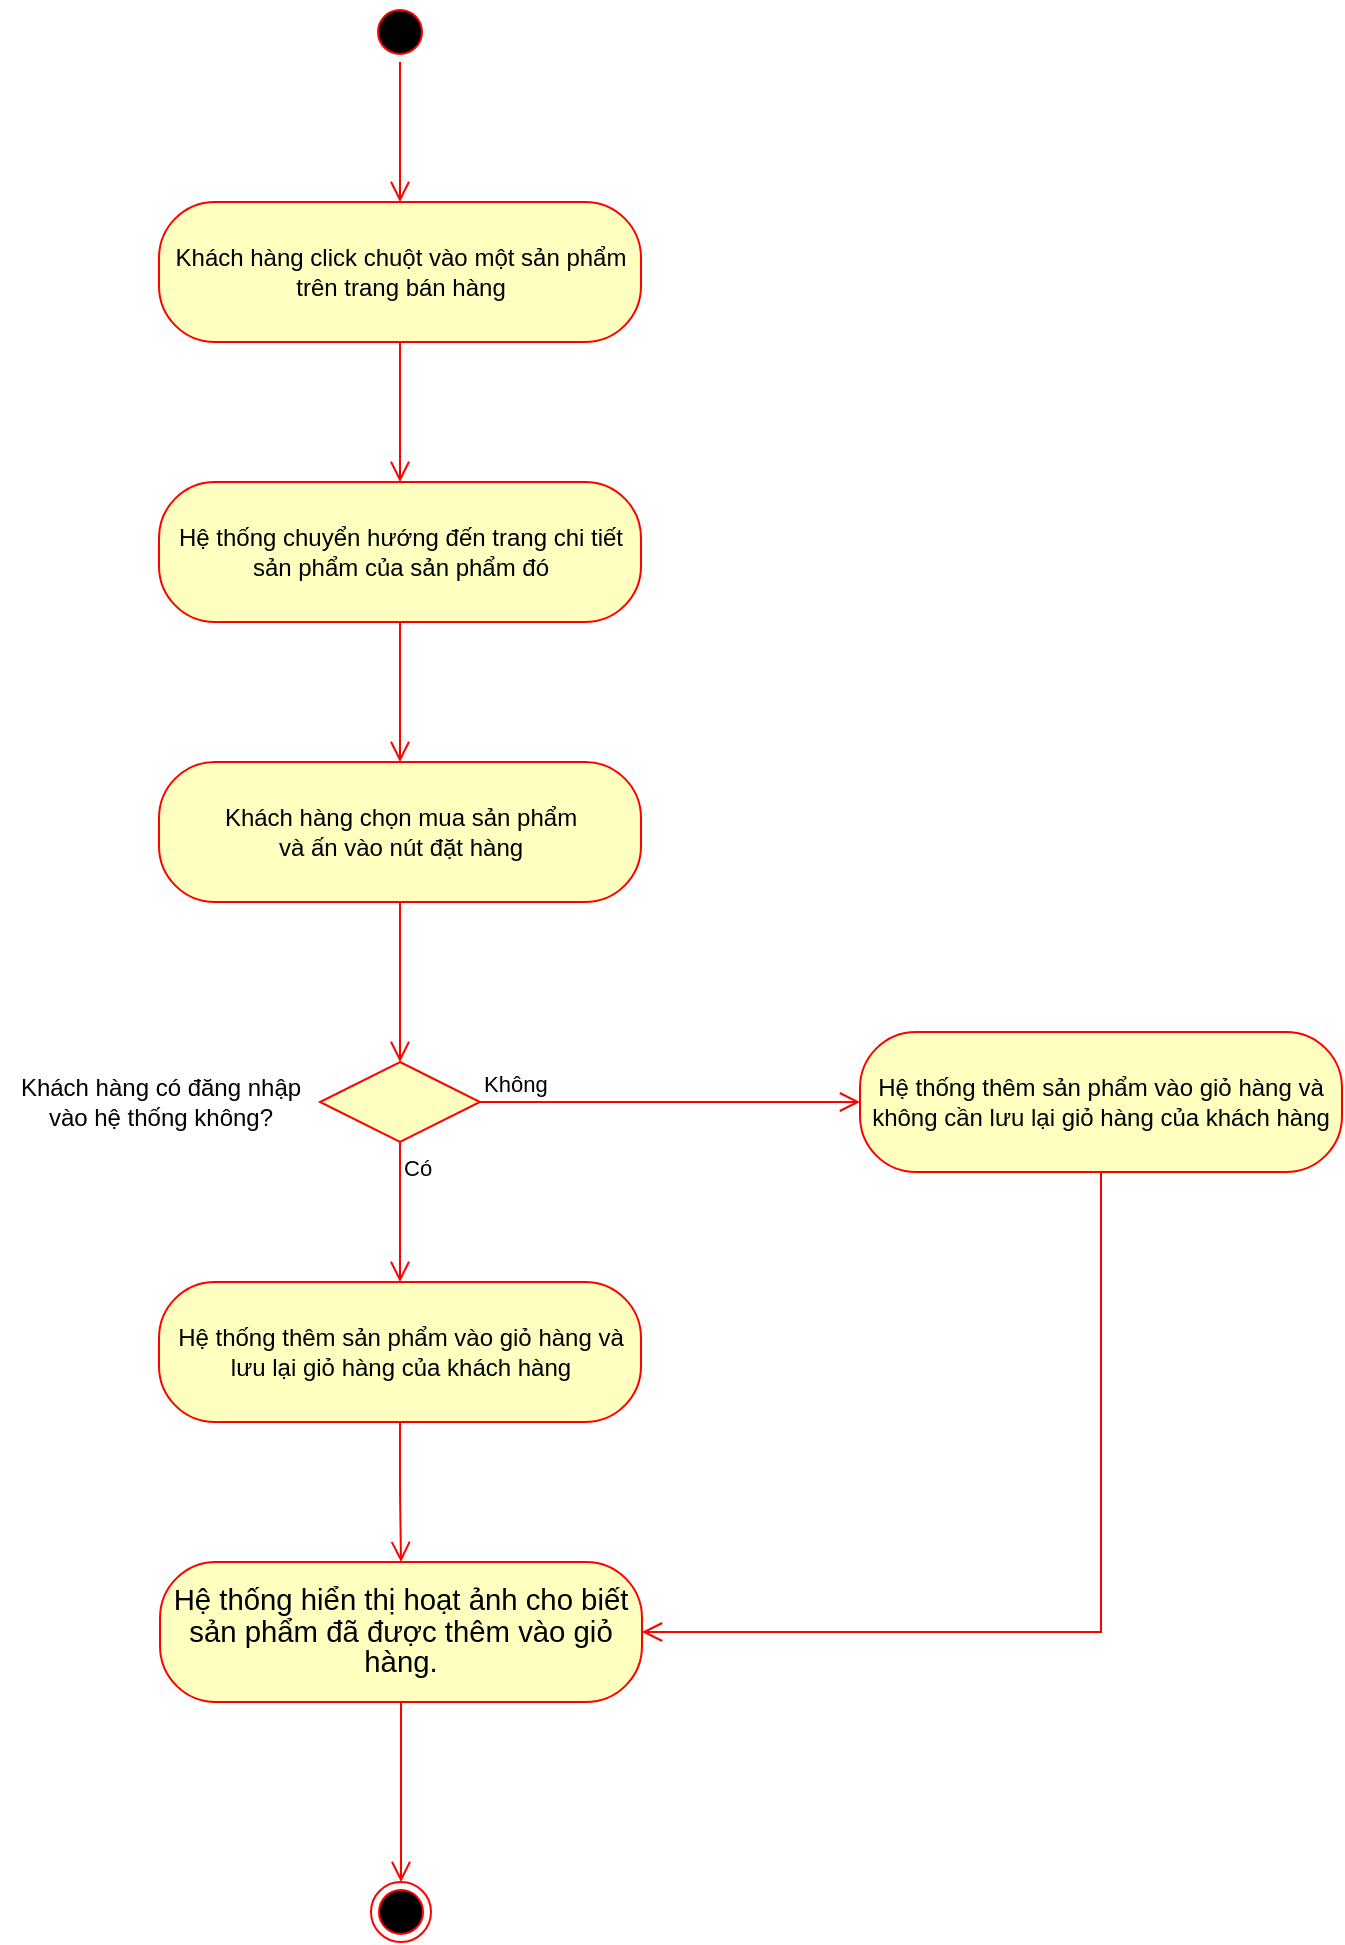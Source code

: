 <mxfile version="16.5.1" type="device"><diagram id="AcsiWmHQyFGquYdm_y9N" name="Page-1"><mxGraphModel dx="1768" dy="1854" grid="1" gridSize="10" guides="1" tooltips="1" connect="0" arrows="1" fold="1" page="1" pageScale="1" pageWidth="850" pageHeight="1100" math="0" shadow="0"><root><mxCell id="0"/><mxCell id="1" parent="0"/><mxCell id="16gyaqh5jp1LO1Qn1m7W-1" value="" style="ellipse;html=1;shape=startState;fillColor=#000000;strokeColor=#ff0000;" parent="1" vertex="1"><mxGeometry x="-45" y="-580" width="30" height="30" as="geometry"/></mxCell><mxCell id="16gyaqh5jp1LO1Qn1m7W-2" value="" style="edgeStyle=orthogonalEdgeStyle;html=1;verticalAlign=bottom;endArrow=open;endSize=8;strokeColor=#ff0000;rounded=0;" parent="1" source="16gyaqh5jp1LO1Qn1m7W-1" target="16gyaqh5jp1LO1Qn1m7W-3" edge="1"><mxGeometry relative="1" as="geometry"><mxPoint x="-33.5" y="-515" as="targetPoint"/></mxGeometry></mxCell><mxCell id="16gyaqh5jp1LO1Qn1m7W-3" value="Khách hàng click chuột vào một sản phẩm&lt;br&gt;trên trang bán hàng" style="rounded=1;whiteSpace=wrap;html=1;arcSize=40;fontColor=#000000;fillColor=#ffffc0;strokeColor=#ff0000;" parent="1" vertex="1"><mxGeometry x="-150.5" y="-480" width="241" height="70" as="geometry"/></mxCell><mxCell id="16gyaqh5jp1LO1Qn1m7W-6" value="" style="edgeStyle=orthogonalEdgeStyle;html=1;verticalAlign=bottom;endArrow=open;endSize=8;strokeColor=#ff0000;rounded=0;" parent="1" source="16gyaqh5jp1LO1Qn1m7W-8" target="xzK1hDwa9qD_tNPJ9lI4-16" edge="1"><mxGeometry relative="1" as="geometry"><mxPoint x="-24.5" y="-128" as="targetPoint"/><mxPoint x="-13.976" y="-220" as="sourcePoint"/><Array as="points"/></mxGeometry></mxCell><mxCell id="16gyaqh5jp1LO1Qn1m7W-8" value="Hệ thống chuyển hướng đến trang chi tiết sản phẩm của sản phẩm đó" style="rounded=1;whiteSpace=wrap;html=1;arcSize=40;fontColor=#000000;fillColor=#ffffc0;strokeColor=#ff0000;" parent="1" vertex="1"><mxGeometry x="-150.5" y="-340" width="241" height="70" as="geometry"/></mxCell><mxCell id="16gyaqh5jp1LO1Qn1m7W-10" value="Hệ thống thêm sản phẩm vào giỏ hàng và lưu lại giỏ hàng của khách hàng" style="rounded=1;whiteSpace=wrap;html=1;arcSize=40;fontColor=#000000;fillColor=#ffffc0;strokeColor=#ff0000;" parent="1" vertex="1"><mxGeometry x="-150.5" y="60" width="241" height="70" as="geometry"/></mxCell><mxCell id="xzK1hDwa9qD_tNPJ9lI4-1" value="&lt;span style=&quot;font-size: 11.0pt ; line-height: 107% ; font-family: &amp;#34;calibri&amp;#34; , sans-serif&quot;&gt;Hệ thống hiển thị hoạt ảnh cho biết sản phẩm đã được thêm vào giỏ hàng.&lt;/span&gt;" style="rounded=1;whiteSpace=wrap;html=1;arcSize=40;fontColor=#000000;fillColor=#ffffc0;strokeColor=#ff0000;" parent="1" vertex="1"><mxGeometry x="-150" y="200" width="241" height="70" as="geometry"/></mxCell><mxCell id="xzK1hDwa9qD_tNPJ9lI4-5" value="" style="edgeStyle=orthogonalEdgeStyle;html=1;verticalAlign=bottom;endArrow=open;endSize=8;strokeColor=#ff0000;rounded=0;" parent="1" source="xzK1hDwa9qD_tNPJ9lI4-16" target="MgP9Nj3NA8XMqMqPGcmy-1" edge="1"><mxGeometry relative="1" as="geometry"><mxPoint x="-24.5" y="187" as="targetPoint"/><mxPoint x="-24.5" y="67" as="sourcePoint"/><Array as="points"/></mxGeometry></mxCell><mxCell id="xzK1hDwa9qD_tNPJ9lI4-16" value="Khách hàng chọn mua sản phẩm &lt;br&gt;và ấn vào nút đặt hàng" style="rounded=1;whiteSpace=wrap;html=1;arcSize=40;fontColor=#000000;fillColor=#ffffc0;strokeColor=#ff0000;" parent="1" vertex="1"><mxGeometry x="-150.5" y="-200" width="241" height="70" as="geometry"/></mxCell><mxCell id="xzK1hDwa9qD_tNPJ9lI4-37" value="" style="edgeStyle=orthogonalEdgeStyle;html=1;verticalAlign=bottom;endArrow=open;endSize=8;strokeColor=#ff0000;rounded=0;" parent="1" source="16gyaqh5jp1LO1Qn1m7W-3" target="16gyaqh5jp1LO1Qn1m7W-8" edge="1"><mxGeometry relative="1" as="geometry"><mxPoint x="-25" y="-410" as="targetPoint"/><mxPoint x="-14.5" y="-210" as="sourcePoint"/><Array as="points"/></mxGeometry></mxCell><mxCell id="xzK1hDwa9qD_tNPJ9lI4-42" value="" style="ellipse;html=1;shape=endState;fillColor=#000000;strokeColor=#ff0000;" parent="1" vertex="1"><mxGeometry x="-44.5" y="360" width="30" height="30" as="geometry"/></mxCell><mxCell id="3NnrDx-J2tAgHd3JPAB9-6" value="" style="edgeStyle=orthogonalEdgeStyle;html=1;verticalAlign=bottom;endArrow=open;endSize=8;strokeColor=#ff0000;rounded=0;" parent="1" source="16gyaqh5jp1LO1Qn1m7W-10" target="xzK1hDwa9qD_tNPJ9lI4-1" edge="1"><mxGeometry relative="1" as="geometry"><mxPoint x="-14.5" y="70" as="targetPoint"/><mxPoint x="-14.5" as="sourcePoint"/><Array as="points"/></mxGeometry></mxCell><mxCell id="3NnrDx-J2tAgHd3JPAB9-7" value="" style="edgeStyle=orthogonalEdgeStyle;html=1;verticalAlign=bottom;endArrow=open;endSize=8;strokeColor=#ff0000;rounded=0;" parent="1" source="xzK1hDwa9qD_tNPJ9lI4-1" target="xzK1hDwa9qD_tNPJ9lI4-42" edge="1"><mxGeometry relative="1" as="geometry"><mxPoint x="-14" y="210" as="targetPoint"/><mxPoint x="-14.5" y="140" as="sourcePoint"/><Array as="points"/></mxGeometry></mxCell><mxCell id="MgP9Nj3NA8XMqMqPGcmy-1" value="" style="rhombus;whiteSpace=wrap;html=1;fillColor=#ffffc0;strokeColor=#ff0000;" vertex="1" parent="1"><mxGeometry x="-70" y="-50" width="80" height="40" as="geometry"/></mxCell><mxCell id="MgP9Nj3NA8XMqMqPGcmy-2" value="Không" style="edgeStyle=orthogonalEdgeStyle;html=1;align=left;verticalAlign=bottom;endArrow=open;endSize=8;strokeColor=#ff0000;rounded=0;" edge="1" source="MgP9Nj3NA8XMqMqPGcmy-1" parent="1" target="MgP9Nj3NA8XMqMqPGcmy-5"><mxGeometry x="-1" relative="1" as="geometry"><mxPoint x="110" y="-30" as="targetPoint"/></mxGeometry></mxCell><mxCell id="MgP9Nj3NA8XMqMqPGcmy-3" value="Có" style="edgeStyle=orthogonalEdgeStyle;html=1;align=left;verticalAlign=top;endArrow=open;endSize=8;strokeColor=#ff0000;rounded=0;" edge="1" source="MgP9Nj3NA8XMqMqPGcmy-1" parent="1" target="16gyaqh5jp1LO1Qn1m7W-10"><mxGeometry x="-1" relative="1" as="geometry"><mxPoint x="210" y="40" as="targetPoint"/></mxGeometry></mxCell><mxCell id="MgP9Nj3NA8XMqMqPGcmy-4" value="Khách hàng có đăng nhập&lt;br&gt;vào hệ thống không?" style="text;html=1;align=center;verticalAlign=middle;resizable=0;points=[];autosize=1;strokeColor=none;fillColor=none;" vertex="1" parent="1"><mxGeometry x="-230" y="-45" width="160" height="30" as="geometry"/></mxCell><mxCell id="MgP9Nj3NA8XMqMqPGcmy-5" value="Hệ thống thêm sản phẩm vào giỏ hàng và&lt;br&gt;không cần lưu lại giỏ hàng của khách hàng" style="rounded=1;whiteSpace=wrap;html=1;arcSize=40;fontColor=#000000;fillColor=#ffffc0;strokeColor=#ff0000;" vertex="1" parent="1"><mxGeometry x="200" y="-65" width="241" height="70" as="geometry"/></mxCell><mxCell id="MgP9Nj3NA8XMqMqPGcmy-6" value="" style="edgeStyle=orthogonalEdgeStyle;html=1;verticalAlign=bottom;endArrow=open;endSize=8;strokeColor=#ff0000;rounded=0;" edge="1" parent="1" source="MgP9Nj3NA8XMqMqPGcmy-5" target="xzK1hDwa9qD_tNPJ9lI4-1"><mxGeometry relative="1" as="geometry"><mxPoint x="-19.5" y="210" as="targetPoint"/><mxPoint x="-20" y="140.0" as="sourcePoint"/><Array as="points"><mxPoint x="321" y="235"/></Array></mxGeometry></mxCell></root></mxGraphModel></diagram></mxfile>
